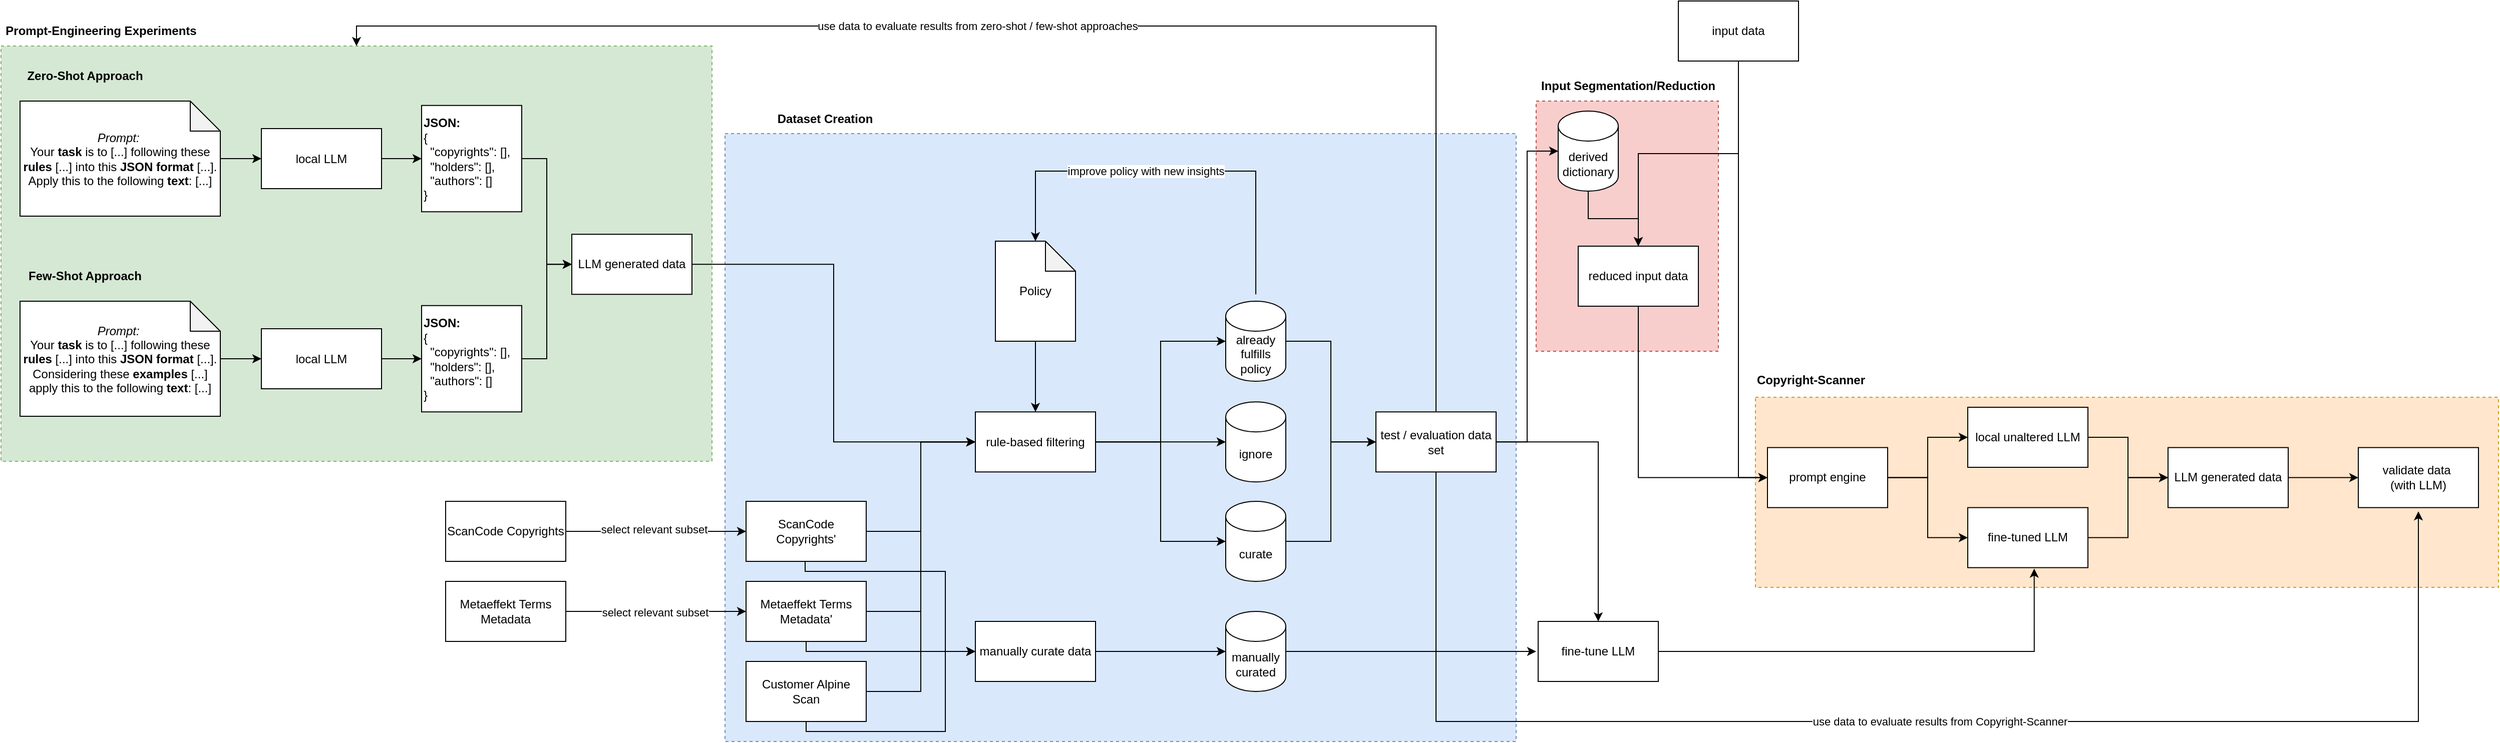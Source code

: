 <mxfile version="27.1.4">
  <diagram name="Seite-1" id="PImQ8ZvpbGjvDetX5D6X">
    <mxGraphModel dx="3667" dy="1220" grid="1" gridSize="10" guides="1" tooltips="1" connect="1" arrows="1" fold="1" page="1" pageScale="1" pageWidth="1169" pageHeight="827" math="0" shadow="0">
      <root>
        <mxCell id="0" />
        <mxCell id="1" parent="0" />
        <mxCell id="YWCcuyN2tKBoMI5iw6fs-143" value="" style="rounded=0;whiteSpace=wrap;html=1;dashed=1;fillColor=#dae8fc;strokeColor=#6c8ebf;" vertex="1" parent="1">
          <mxGeometry x="630" y="152.5" width="790" height="607.5" as="geometry" />
        </mxCell>
        <mxCell id="YWCcuyN2tKBoMI5iw6fs-134" value="" style="rounded=0;whiteSpace=wrap;html=1;dashed=1;fillColor=#ffe6cc;strokeColor=#d79b00;" vertex="1" parent="1">
          <mxGeometry x="1659" y="416" width="742" height="190" as="geometry" />
        </mxCell>
        <mxCell id="YWCcuyN2tKBoMI5iw6fs-127" value="" style="rounded=0;whiteSpace=wrap;html=1;dashed=1;fillColor=#f8cecc;strokeColor=#b85450;" vertex="1" parent="1">
          <mxGeometry x="1440" y="120" width="182" height="250" as="geometry" />
        </mxCell>
        <mxCell id="YWCcuyN2tKBoMI5iw6fs-34" value="" style="rounded=0;whiteSpace=wrap;html=1;dashed=1;fillColor=#d5e8d4;strokeColor=#82b366;" vertex="1" parent="1">
          <mxGeometry x="-93" y="65" width="710" height="415" as="geometry" />
        </mxCell>
        <mxCell id="YWCcuyN2tKBoMI5iw6fs-6" value="" style="edgeStyle=orthogonalEdgeStyle;rounded=0;orthogonalLoop=1;jettySize=auto;html=1;entryX=0;entryY=0.5;entryDx=0;entryDy=0;" edge="1" parent="1" source="YWCcuyN2tKBoMI5iw6fs-1" target="YWCcuyN2tKBoMI5iw6fs-5">
          <mxGeometry x="0.007" relative="1" as="geometry">
            <mxPoint as="offset" />
          </mxGeometry>
        </mxCell>
        <mxCell id="YWCcuyN2tKBoMI5iw6fs-1" value="local LLM" style="rounded=0;whiteSpace=wrap;html=1;" vertex="1" parent="1">
          <mxGeometry x="167" y="147.5" width="120" height="60" as="geometry" />
        </mxCell>
        <mxCell id="YWCcuyN2tKBoMI5iw6fs-4" value="" style="edgeStyle=orthogonalEdgeStyle;rounded=0;orthogonalLoop=1;jettySize=auto;html=1;entryX=0;entryY=0.5;entryDx=0;entryDy=0;" edge="1" parent="1" source="YWCcuyN2tKBoMI5iw6fs-3" target="YWCcuyN2tKBoMI5iw6fs-1">
          <mxGeometry relative="1" as="geometry" />
        </mxCell>
        <mxCell id="YWCcuyN2tKBoMI5iw6fs-3" value="&lt;div&gt;&lt;i&gt;Prompt:&amp;nbsp;&lt;/i&gt;&lt;br&gt;&lt;/div&gt;&lt;div&gt;Your &lt;b&gt;task&lt;/b&gt; is to [...] following these &lt;b&gt;rules&lt;/b&gt; [...] into this &lt;b&gt;JSON format&lt;/b&gt; [...]. Apply this to the following &lt;b&gt;text&lt;/b&gt;: [...]&lt;/div&gt;" style="shape=note;whiteSpace=wrap;html=1;backgroundOutline=1;darkOpacity=0.05;" vertex="1" parent="1">
          <mxGeometry x="-74" y="120" width="200" height="115" as="geometry" />
        </mxCell>
        <mxCell id="YWCcuyN2tKBoMI5iw6fs-77" style="edgeStyle=orthogonalEdgeStyle;rounded=0;orthogonalLoop=1;jettySize=auto;html=1;exitX=1;exitY=0.5;exitDx=0;exitDy=0;entryX=0;entryY=0.5;entryDx=0;entryDy=0;" edge="1" parent="1" source="YWCcuyN2tKBoMI5iw6fs-5" target="YWCcuyN2tKBoMI5iw6fs-76">
          <mxGeometry relative="1" as="geometry" />
        </mxCell>
        <mxCell id="YWCcuyN2tKBoMI5iw6fs-5" value="&lt;div&gt;&lt;b&gt;JSON:&lt;/b&gt;&lt;/div&gt;&lt;div align=&quot;left&quot;&gt;{&lt;br&gt;&amp;nbsp; &quot;copyrights&quot;: [],&lt;br&gt;&amp;nbsp; &quot;holders&quot;: [],&lt;br&gt;&amp;nbsp; &quot;authors&quot;: []&lt;br&gt;}&lt;/div&gt;" style="rounded=0;whiteSpace=wrap;html=1;align=left;" vertex="1" parent="1">
          <mxGeometry x="327" y="124.38" width="100" height="106.25" as="geometry" />
        </mxCell>
        <mxCell id="YWCcuyN2tKBoMI5iw6fs-7" value="&lt;b&gt;Zero-Shot Approach&lt;/b&gt;" style="text;html=1;align=center;verticalAlign=middle;whiteSpace=wrap;rounded=0;" vertex="1" parent="1">
          <mxGeometry x="-74" y="80" width="130" height="30" as="geometry" />
        </mxCell>
        <mxCell id="YWCcuyN2tKBoMI5iw6fs-13" value="&lt;b&gt;Few-Shot Approach&lt;/b&gt;" style="text;html=1;align=center;verticalAlign=middle;whiteSpace=wrap;rounded=0;" vertex="1" parent="1">
          <mxGeometry x="-74" y="280" width="130" height="30" as="geometry" />
        </mxCell>
        <mxCell id="YWCcuyN2tKBoMI5iw6fs-14" value="" style="edgeStyle=orthogonalEdgeStyle;rounded=0;orthogonalLoop=1;jettySize=auto;html=1;entryX=0;entryY=0.5;entryDx=0;entryDy=0;" edge="1" parent="1" source="YWCcuyN2tKBoMI5iw6fs-15" target="YWCcuyN2tKBoMI5iw6fs-18">
          <mxGeometry relative="1" as="geometry" />
        </mxCell>
        <mxCell id="YWCcuyN2tKBoMI5iw6fs-15" value="local LLM" style="rounded=0;whiteSpace=wrap;html=1;" vertex="1" parent="1">
          <mxGeometry x="167" y="347.51" width="120" height="60" as="geometry" />
        </mxCell>
        <mxCell id="YWCcuyN2tKBoMI5iw6fs-16" value="" style="edgeStyle=orthogonalEdgeStyle;rounded=0;orthogonalLoop=1;jettySize=auto;html=1;entryX=0;entryY=0.5;entryDx=0;entryDy=0;" edge="1" parent="1" source="YWCcuyN2tKBoMI5iw6fs-17" target="YWCcuyN2tKBoMI5iw6fs-15">
          <mxGeometry relative="1" as="geometry" />
        </mxCell>
        <mxCell id="YWCcuyN2tKBoMI5iw6fs-17" value="&lt;div&gt;&lt;i&gt;Prompt:&amp;nbsp;&lt;/i&gt;&lt;br&gt;&lt;/div&gt;&lt;div&gt;Your &lt;b&gt;task&lt;/b&gt; is to [...] following these &lt;b&gt;rules&lt;/b&gt; [...] into this &lt;b&gt;JSON format&lt;/b&gt; [...]. Considering these &lt;b&gt;examples&lt;/b&gt; [...] apply this to the following &lt;b&gt;text&lt;/b&gt;: [...]&lt;/div&gt;" style="shape=note;whiteSpace=wrap;html=1;backgroundOutline=1;darkOpacity=0.05;" vertex="1" parent="1">
          <mxGeometry x="-74" y="320" width="200" height="115" as="geometry" />
        </mxCell>
        <mxCell id="YWCcuyN2tKBoMI5iw6fs-78" style="edgeStyle=orthogonalEdgeStyle;rounded=0;orthogonalLoop=1;jettySize=auto;html=1;entryX=0;entryY=0.5;entryDx=0;entryDy=0;" edge="1" parent="1" source="YWCcuyN2tKBoMI5iw6fs-18" target="YWCcuyN2tKBoMI5iw6fs-76">
          <mxGeometry relative="1" as="geometry" />
        </mxCell>
        <mxCell id="YWCcuyN2tKBoMI5iw6fs-18" value="&lt;div&gt;&lt;b&gt;JSON:&lt;/b&gt;&lt;/div&gt;&lt;div align=&quot;left&quot;&gt;{&lt;br&gt;&amp;nbsp; &quot;copyrights&quot;: [],&lt;br&gt;&amp;nbsp; &quot;holders&quot;: [],&lt;br&gt;&amp;nbsp; &quot;authors&quot;: []&lt;br&gt;}&lt;/div&gt;" style="rounded=0;whiteSpace=wrap;html=1;align=left;" vertex="1" parent="1">
          <mxGeometry x="327" y="324.38" width="100" height="106.25" as="geometry" />
        </mxCell>
        <mxCell id="YWCcuyN2tKBoMI5iw6fs-37" style="edgeStyle=orthogonalEdgeStyle;rounded=0;orthogonalLoop=1;jettySize=auto;html=1;entryX=0;entryY=0.5;entryDx=0;entryDy=0;" edge="1" parent="1" source="YWCcuyN2tKBoMI5iw6fs-19" target="YWCcuyN2tKBoMI5iw6fs-36">
          <mxGeometry relative="1" as="geometry" />
        </mxCell>
        <mxCell id="YWCcuyN2tKBoMI5iw6fs-38" value="select relevant subset" style="edgeLabel;html=1;align=center;verticalAlign=middle;resizable=0;points=[];" vertex="1" connectable="0" parent="YWCcuyN2tKBoMI5iw6fs-37">
          <mxGeometry x="-0.024" y="2" relative="1" as="geometry">
            <mxPoint as="offset" />
          </mxGeometry>
        </mxCell>
        <mxCell id="YWCcuyN2tKBoMI5iw6fs-19" value="ScanCode Copyrights" style="rounded=0;whiteSpace=wrap;html=1;" vertex="1" parent="1">
          <mxGeometry x="351" y="520" width="120" height="60" as="geometry" />
        </mxCell>
        <mxCell id="YWCcuyN2tKBoMI5iw6fs-40" style="edgeStyle=orthogonalEdgeStyle;rounded=0;orthogonalLoop=1;jettySize=auto;html=1;entryX=0;entryY=0.5;entryDx=0;entryDy=0;" edge="1" parent="1" source="YWCcuyN2tKBoMI5iw6fs-20" target="YWCcuyN2tKBoMI5iw6fs-39">
          <mxGeometry relative="1" as="geometry" />
        </mxCell>
        <mxCell id="YWCcuyN2tKBoMI5iw6fs-43" value="select relevant subset" style="edgeLabel;html=1;align=center;verticalAlign=middle;resizable=0;points=[];" vertex="1" connectable="0" parent="YWCcuyN2tKBoMI5iw6fs-40">
          <mxGeometry x="-0.013" y="-1" relative="1" as="geometry">
            <mxPoint as="offset" />
          </mxGeometry>
        </mxCell>
        <mxCell id="YWCcuyN2tKBoMI5iw6fs-20" value="Metaeffekt Terms Metadata" style="rounded=0;whiteSpace=wrap;html=1;" vertex="1" parent="1">
          <mxGeometry x="351" y="600" width="120" height="60" as="geometry" />
        </mxCell>
        <mxCell id="YWCcuyN2tKBoMI5iw6fs-47" style="edgeStyle=orthogonalEdgeStyle;rounded=0;orthogonalLoop=1;jettySize=auto;html=1;entryX=0;entryY=0.5;entryDx=0;entryDy=0;" edge="1" parent="1" source="YWCcuyN2tKBoMI5iw6fs-21" target="YWCcuyN2tKBoMI5iw6fs-22">
          <mxGeometry relative="1" as="geometry" />
        </mxCell>
        <mxCell id="YWCcuyN2tKBoMI5iw6fs-67" style="edgeStyle=orthogonalEdgeStyle;rounded=0;orthogonalLoop=1;jettySize=auto;html=1;entryX=0;entryY=0.5;entryDx=0;entryDy=0;" edge="1" parent="1" source="YWCcuyN2tKBoMI5iw6fs-21" target="YWCcuyN2tKBoMI5iw6fs-61">
          <mxGeometry relative="1" as="geometry">
            <Array as="points">
              <mxPoint x="711" y="750" />
              <mxPoint x="850" y="750" />
              <mxPoint x="850" y="670" />
            </Array>
          </mxGeometry>
        </mxCell>
        <mxCell id="YWCcuyN2tKBoMI5iw6fs-21" value="Customer Alpine Scan" style="rounded=0;whiteSpace=wrap;html=1;" vertex="1" parent="1">
          <mxGeometry x="651" y="680" width="120" height="60" as="geometry" />
        </mxCell>
        <mxCell id="YWCcuyN2tKBoMI5iw6fs-22" value="rule-based filtering" style="rounded=0;whiteSpace=wrap;html=1;" vertex="1" parent="1">
          <mxGeometry x="880" y="430.63" width="120" height="60" as="geometry" />
        </mxCell>
        <mxCell id="YWCcuyN2tKBoMI5iw6fs-24" style="edgeStyle=orthogonalEdgeStyle;rounded=0;orthogonalLoop=1;jettySize=auto;html=1;entryX=0.5;entryY=0;entryDx=0;entryDy=0;" edge="1" parent="1" source="YWCcuyN2tKBoMI5iw6fs-23" target="YWCcuyN2tKBoMI5iw6fs-22">
          <mxGeometry relative="1" as="geometry" />
        </mxCell>
        <mxCell id="YWCcuyN2tKBoMI5iw6fs-23" value="Policy" style="shape=note;whiteSpace=wrap;html=1;backgroundOutline=1;darkOpacity=0.05;" vertex="1" parent="1">
          <mxGeometry x="900" y="260" width="80" height="100" as="geometry" />
        </mxCell>
        <mxCell id="YWCcuyN2tKBoMI5iw6fs-44" style="edgeStyle=orthogonalEdgeStyle;rounded=0;orthogonalLoop=1;jettySize=auto;html=1;entryX=0;entryY=0.5;entryDx=0;entryDy=0;" edge="1" parent="1" source="YWCcuyN2tKBoMI5iw6fs-36" target="YWCcuyN2tKBoMI5iw6fs-22">
          <mxGeometry relative="1" as="geometry" />
        </mxCell>
        <mxCell id="YWCcuyN2tKBoMI5iw6fs-65" style="edgeStyle=orthogonalEdgeStyle;rounded=0;orthogonalLoop=1;jettySize=auto;html=1;exitX=0.5;exitY=1;exitDx=0;exitDy=0;entryX=0;entryY=0.5;entryDx=0;entryDy=0;" edge="1" parent="1" source="YWCcuyN2tKBoMI5iw6fs-36" target="YWCcuyN2tKBoMI5iw6fs-61">
          <mxGeometry relative="1" as="geometry">
            <Array as="points">
              <mxPoint x="710" y="580" />
              <mxPoint x="710" y="590" />
              <mxPoint x="850" y="590" />
              <mxPoint x="850" y="670" />
            </Array>
          </mxGeometry>
        </mxCell>
        <mxCell id="YWCcuyN2tKBoMI5iw6fs-36" value="ScanCode Copyrights&#39;" style="rounded=0;whiteSpace=wrap;html=1;" vertex="1" parent="1">
          <mxGeometry x="651" y="520" width="120" height="60" as="geometry" />
        </mxCell>
        <mxCell id="YWCcuyN2tKBoMI5iw6fs-46" style="edgeStyle=orthogonalEdgeStyle;rounded=0;orthogonalLoop=1;jettySize=auto;html=1;entryX=0;entryY=0.5;entryDx=0;entryDy=0;" edge="1" parent="1" source="YWCcuyN2tKBoMI5iw6fs-39" target="YWCcuyN2tKBoMI5iw6fs-22">
          <mxGeometry relative="1" as="geometry" />
        </mxCell>
        <mxCell id="YWCcuyN2tKBoMI5iw6fs-66" style="edgeStyle=orthogonalEdgeStyle;rounded=0;orthogonalLoop=1;jettySize=auto;html=1;exitX=0.5;exitY=1;exitDx=0;exitDy=0;entryX=0;entryY=0.5;entryDx=0;entryDy=0;" edge="1" parent="1" source="YWCcuyN2tKBoMI5iw6fs-39" target="YWCcuyN2tKBoMI5iw6fs-61">
          <mxGeometry relative="1" as="geometry">
            <Array as="points">
              <mxPoint x="711" y="670" />
            </Array>
          </mxGeometry>
        </mxCell>
        <mxCell id="YWCcuyN2tKBoMI5iw6fs-39" value="Metaeffekt Terms Metadata&#39;" style="rounded=0;whiteSpace=wrap;html=1;" vertex="1" parent="1">
          <mxGeometry x="651" y="600" width="120" height="60" as="geometry" />
        </mxCell>
        <mxCell id="YWCcuyN2tKBoMI5iw6fs-55" style="edgeStyle=orthogonalEdgeStyle;rounded=0;orthogonalLoop=1;jettySize=auto;html=1;entryX=0.5;entryY=0;entryDx=0;entryDy=0;entryPerimeter=0;" edge="1" parent="1" target="YWCcuyN2tKBoMI5iw6fs-23">
          <mxGeometry relative="1" as="geometry">
            <mxPoint x="1160.048" y="313.13" as="sourcePoint" />
            <Array as="points">
              <mxPoint x="1160" y="190" />
              <mxPoint x="940" y="190" />
            </Array>
          </mxGeometry>
        </mxCell>
        <mxCell id="YWCcuyN2tKBoMI5iw6fs-56" value="improve policy with new insights" style="edgeLabel;html=1;align=center;verticalAlign=middle;resizable=0;points=[];" vertex="1" connectable="0" parent="YWCcuyN2tKBoMI5iw6fs-55">
          <mxGeometry x="0.127" relative="1" as="geometry">
            <mxPoint as="offset" />
          </mxGeometry>
        </mxCell>
        <mxCell id="YWCcuyN2tKBoMI5iw6fs-61" value="manually curate data" style="rounded=0;whiteSpace=wrap;html=1;" vertex="1" parent="1">
          <mxGeometry x="880" y="640" width="120" height="60" as="geometry" />
        </mxCell>
        <mxCell id="YWCcuyN2tKBoMI5iw6fs-75" style="edgeStyle=orthogonalEdgeStyle;rounded=0;orthogonalLoop=1;jettySize=auto;html=1;entryX=0.5;entryY=0;entryDx=0;entryDy=0;" edge="1" parent="1" target="YWCcuyN2tKBoMI5iw6fs-34">
          <mxGeometry relative="1" as="geometry">
            <mxPoint x="1340" y="430" as="sourcePoint" />
            <Array as="points">
              <mxPoint x="1340" y="45" />
              <mxPoint x="262" y="45" />
            </Array>
          </mxGeometry>
        </mxCell>
        <mxCell id="YWCcuyN2tKBoMI5iw6fs-94" value="use data to evaluate results from zero-shot / few-shot approaches" style="edgeLabel;html=1;align=center;verticalAlign=middle;resizable=0;points=[];" vertex="1" connectable="0" parent="YWCcuyN2tKBoMI5iw6fs-75">
          <mxGeometry x="0.137" relative="1" as="geometry">
            <mxPoint as="offset" />
          </mxGeometry>
        </mxCell>
        <mxCell id="YWCcuyN2tKBoMI5iw6fs-96" style="edgeStyle=orthogonalEdgeStyle;rounded=0;orthogonalLoop=1;jettySize=auto;html=1;" edge="1" parent="1" source="YWCcuyN2tKBoMI5iw6fs-71" target="YWCcuyN2tKBoMI5iw6fs-80">
          <mxGeometry relative="1" as="geometry" />
        </mxCell>
        <mxCell id="YWCcuyN2tKBoMI5iw6fs-145" style="edgeStyle=orthogonalEdgeStyle;rounded=0;orthogonalLoop=1;jettySize=auto;html=1;" edge="1" parent="1" source="YWCcuyN2tKBoMI5iw6fs-71">
          <mxGeometry relative="1" as="geometry">
            <mxPoint x="2321" y="530" as="targetPoint" />
            <Array as="points">
              <mxPoint x="1340" y="740" />
              <mxPoint x="2321" y="740" />
            </Array>
          </mxGeometry>
        </mxCell>
        <mxCell id="YWCcuyN2tKBoMI5iw6fs-146" value="use data to evaluate results from Copyright-Scanner" style="edgeLabel;html=1;align=center;verticalAlign=middle;resizable=0;points=[];" vertex="1" connectable="0" parent="YWCcuyN2tKBoMI5iw6fs-145">
          <mxGeometry x="0.045" relative="1" as="geometry">
            <mxPoint as="offset" />
          </mxGeometry>
        </mxCell>
        <mxCell id="YWCcuyN2tKBoMI5iw6fs-71" value="test / evaluation data set" style="rounded=0;whiteSpace=wrap;html=1;" vertex="1" parent="1">
          <mxGeometry x="1280" y="430.63" width="120" height="60" as="geometry" />
        </mxCell>
        <mxCell id="YWCcuyN2tKBoMI5iw6fs-79" style="edgeStyle=orthogonalEdgeStyle;rounded=0;orthogonalLoop=1;jettySize=auto;html=1;entryX=0;entryY=0.5;entryDx=0;entryDy=0;" edge="1" parent="1" source="YWCcuyN2tKBoMI5iw6fs-76" target="YWCcuyN2tKBoMI5iw6fs-22">
          <mxGeometry relative="1" as="geometry" />
        </mxCell>
        <mxCell id="YWCcuyN2tKBoMI5iw6fs-76" value="LLM generated data" style="rounded=0;whiteSpace=wrap;html=1;" vertex="1" parent="1">
          <mxGeometry x="477" y="253.13" width="120" height="60" as="geometry" />
        </mxCell>
        <mxCell id="YWCcuyN2tKBoMI5iw6fs-80" value="fine-tune LLM" style="rounded=0;whiteSpace=wrap;html=1;" vertex="1" parent="1">
          <mxGeometry x="1442" y="640" width="120" height="60" as="geometry" />
        </mxCell>
        <mxCell id="YWCcuyN2tKBoMI5iw6fs-88" style="edgeStyle=orthogonalEdgeStyle;rounded=0;orthogonalLoop=1;jettySize=auto;html=1;entryX=0;entryY=0.5;entryDx=0;entryDy=0;" edge="1" parent="1" source="YWCcuyN2tKBoMI5iw6fs-84" target="YWCcuyN2tKBoMI5iw6fs-71">
          <mxGeometry relative="1" as="geometry" />
        </mxCell>
        <mxCell id="YWCcuyN2tKBoMI5iw6fs-84" value="already fulfills policy" style="shape=cylinder3;whiteSpace=wrap;html=1;boundedLbl=1;backgroundOutline=1;size=15;" vertex="1" parent="1">
          <mxGeometry x="1130" y="320" width="60" height="80" as="geometry" />
        </mxCell>
        <mxCell id="YWCcuyN2tKBoMI5iw6fs-85" value="ignore" style="shape=cylinder3;whiteSpace=wrap;html=1;boundedLbl=1;backgroundOutline=1;size=15;" vertex="1" parent="1">
          <mxGeometry x="1130" y="420.63" width="60" height="80" as="geometry" />
        </mxCell>
        <mxCell id="YWCcuyN2tKBoMI5iw6fs-90" style="edgeStyle=orthogonalEdgeStyle;rounded=0;orthogonalLoop=1;jettySize=auto;html=1;entryX=0;entryY=0.5;entryDx=0;entryDy=0;" edge="1" parent="1" source="YWCcuyN2tKBoMI5iw6fs-86" target="YWCcuyN2tKBoMI5iw6fs-71">
          <mxGeometry relative="1" as="geometry" />
        </mxCell>
        <mxCell id="YWCcuyN2tKBoMI5iw6fs-86" value="curate" style="shape=cylinder3;whiteSpace=wrap;html=1;boundedLbl=1;backgroundOutline=1;size=15;" vertex="1" parent="1">
          <mxGeometry x="1130" y="520" width="60" height="80" as="geometry" />
        </mxCell>
        <mxCell id="YWCcuyN2tKBoMI5iw6fs-92" style="edgeStyle=orthogonalEdgeStyle;rounded=0;orthogonalLoop=1;jettySize=auto;html=1;" edge="1" parent="1" source="YWCcuyN2tKBoMI5iw6fs-91">
          <mxGeometry relative="1" as="geometry">
            <mxPoint x="1440" y="670" as="targetPoint" />
          </mxGeometry>
        </mxCell>
        <mxCell id="YWCcuyN2tKBoMI5iw6fs-91" value="manually curated" style="shape=cylinder3;whiteSpace=wrap;html=1;boundedLbl=1;backgroundOutline=1;size=15;" vertex="1" parent="1">
          <mxGeometry x="1130" y="630" width="60" height="80" as="geometry" />
        </mxCell>
        <mxCell id="YWCcuyN2tKBoMI5iw6fs-93" style="edgeStyle=orthogonalEdgeStyle;rounded=0;orthogonalLoop=1;jettySize=auto;html=1;entryX=0;entryY=0.5;entryDx=0;entryDy=0;entryPerimeter=0;" edge="1" parent="1" source="YWCcuyN2tKBoMI5iw6fs-61" target="YWCcuyN2tKBoMI5iw6fs-91">
          <mxGeometry relative="1" as="geometry" />
        </mxCell>
        <mxCell id="YWCcuyN2tKBoMI5iw6fs-104" style="edgeStyle=orthogonalEdgeStyle;rounded=0;orthogonalLoop=1;jettySize=auto;html=1;entryX=0;entryY=0.5;entryDx=0;entryDy=0;" edge="1" parent="1" source="YWCcuyN2tKBoMI5iw6fs-100" target="YWCcuyN2tKBoMI5iw6fs-102">
          <mxGeometry relative="1" as="geometry" />
        </mxCell>
        <mxCell id="YWCcuyN2tKBoMI5iw6fs-130" style="edgeStyle=orthogonalEdgeStyle;rounded=0;orthogonalLoop=1;jettySize=auto;html=1;entryX=0;entryY=0.5;entryDx=0;entryDy=0;" edge="1" parent="1" source="YWCcuyN2tKBoMI5iw6fs-100" target="YWCcuyN2tKBoMI5iw6fs-128">
          <mxGeometry relative="1" as="geometry" />
        </mxCell>
        <mxCell id="YWCcuyN2tKBoMI5iw6fs-100" value="prompt engine" style="rounded=0;whiteSpace=wrap;html=1;" vertex="1" parent="1">
          <mxGeometry x="1671" y="466.26" width="120" height="60" as="geometry" />
        </mxCell>
        <mxCell id="YWCcuyN2tKBoMI5iw6fs-106" style="edgeStyle=orthogonalEdgeStyle;rounded=0;orthogonalLoop=1;jettySize=auto;html=1;entryX=0;entryY=0.5;entryDx=0;entryDy=0;" edge="1" parent="1" source="YWCcuyN2tKBoMI5iw6fs-102" target="YWCcuyN2tKBoMI5iw6fs-105">
          <mxGeometry relative="1" as="geometry" />
        </mxCell>
        <mxCell id="YWCcuyN2tKBoMI5iw6fs-102" value="fine-tuned LLM" style="rounded=0;whiteSpace=wrap;html=1;" vertex="1" parent="1">
          <mxGeometry x="1871" y="526.26" width="120" height="60" as="geometry" />
        </mxCell>
        <mxCell id="YWCcuyN2tKBoMI5iw6fs-103" style="edgeStyle=orthogonalEdgeStyle;rounded=0;orthogonalLoop=1;jettySize=auto;html=1;entryX=0.553;entryY=1.016;entryDx=0;entryDy=0;entryPerimeter=0;exitX=1;exitY=0.5;exitDx=0;exitDy=0;" edge="1" parent="1" source="YWCcuyN2tKBoMI5iw6fs-80" target="YWCcuyN2tKBoMI5iw6fs-102">
          <mxGeometry relative="1" as="geometry">
            <mxPoint x="1422" y="670.048" as="sourcePoint" />
          </mxGeometry>
        </mxCell>
        <mxCell id="YWCcuyN2tKBoMI5iw6fs-108" style="edgeStyle=orthogonalEdgeStyle;rounded=0;orthogonalLoop=1;jettySize=auto;html=1;entryX=0;entryY=0.5;entryDx=0;entryDy=0;" edge="1" parent="1" source="YWCcuyN2tKBoMI5iw6fs-105" target="YWCcuyN2tKBoMI5iw6fs-107">
          <mxGeometry relative="1" as="geometry" />
        </mxCell>
        <mxCell id="YWCcuyN2tKBoMI5iw6fs-105" value="LLM generated data" style="rounded=0;whiteSpace=wrap;html=1;" vertex="1" parent="1">
          <mxGeometry x="2071" y="466.26" width="120" height="60" as="geometry" />
        </mxCell>
        <mxCell id="YWCcuyN2tKBoMI5iw6fs-107" value="&lt;div&gt;validate data&amp;nbsp;&lt;/div&gt;&lt;div&gt;(with LLM)&lt;/div&gt;" style="rounded=0;whiteSpace=wrap;html=1;" vertex="1" parent="1">
          <mxGeometry x="2261" y="466.26" width="120" height="60" as="geometry" />
        </mxCell>
        <mxCell id="YWCcuyN2tKBoMI5iw6fs-125" style="edgeStyle=orthogonalEdgeStyle;rounded=0;orthogonalLoop=1;jettySize=auto;html=1;entryX=0.5;entryY=0;entryDx=0;entryDy=0;" edge="1" parent="1" source="YWCcuyN2tKBoMI5iw6fs-117" target="YWCcuyN2tKBoMI5iw6fs-122">
          <mxGeometry relative="1" as="geometry" />
        </mxCell>
        <mxCell id="YWCcuyN2tKBoMI5iw6fs-141" style="edgeStyle=orthogonalEdgeStyle;rounded=0;orthogonalLoop=1;jettySize=auto;html=1;entryX=0;entryY=0.5;entryDx=0;entryDy=0;" edge="1" parent="1" source="YWCcuyN2tKBoMI5iw6fs-117" target="YWCcuyN2tKBoMI5iw6fs-100">
          <mxGeometry relative="1" as="geometry" />
        </mxCell>
        <mxCell id="YWCcuyN2tKBoMI5iw6fs-117" value="input data" style="rounded=0;whiteSpace=wrap;html=1;" vertex="1" parent="1">
          <mxGeometry x="1582" y="20" width="120" height="60" as="geometry" />
        </mxCell>
        <mxCell id="YWCcuyN2tKBoMI5iw6fs-123" style="edgeStyle=orthogonalEdgeStyle;rounded=0;orthogonalLoop=1;jettySize=auto;html=1;exitX=0.5;exitY=1;exitDx=0;exitDy=0;exitPerimeter=0;entryX=0.5;entryY=0;entryDx=0;entryDy=0;" edge="1" parent="1" source="YWCcuyN2tKBoMI5iw6fs-120" target="YWCcuyN2tKBoMI5iw6fs-122">
          <mxGeometry relative="1" as="geometry" />
        </mxCell>
        <mxCell id="YWCcuyN2tKBoMI5iw6fs-120" value="derived dictionary" style="shape=cylinder3;whiteSpace=wrap;html=1;boundedLbl=1;backgroundOutline=1;size=15;" vertex="1" parent="1">
          <mxGeometry x="1462" y="130" width="60" height="80" as="geometry" />
        </mxCell>
        <mxCell id="YWCcuyN2tKBoMI5iw6fs-121" style="edgeStyle=orthogonalEdgeStyle;rounded=0;orthogonalLoop=1;jettySize=auto;html=1;entryX=0;entryY=0.5;entryDx=0;entryDy=0;entryPerimeter=0;exitX=1;exitY=0.5;exitDx=0;exitDy=0;" edge="1" parent="1" source="YWCcuyN2tKBoMI5iw6fs-71" target="YWCcuyN2tKBoMI5iw6fs-120">
          <mxGeometry relative="1" as="geometry">
            <mxPoint x="1422" y="460.619" as="sourcePoint" />
          </mxGeometry>
        </mxCell>
        <mxCell id="YWCcuyN2tKBoMI5iw6fs-140" style="edgeStyle=orthogonalEdgeStyle;rounded=0;orthogonalLoop=1;jettySize=auto;html=1;entryX=0;entryY=0.5;entryDx=0;entryDy=0;" edge="1" parent="1" source="YWCcuyN2tKBoMI5iw6fs-122" target="YWCcuyN2tKBoMI5iw6fs-100">
          <mxGeometry relative="1" as="geometry">
            <Array as="points">
              <mxPoint x="1542" y="496" />
            </Array>
          </mxGeometry>
        </mxCell>
        <mxCell id="YWCcuyN2tKBoMI5iw6fs-122" value="reduced input data" style="rounded=0;whiteSpace=wrap;html=1;" vertex="1" parent="1">
          <mxGeometry x="1482" y="265" width="120" height="60" as="geometry" />
        </mxCell>
        <mxCell id="YWCcuyN2tKBoMI5iw6fs-131" style="edgeStyle=orthogonalEdgeStyle;rounded=0;orthogonalLoop=1;jettySize=auto;html=1;entryX=0;entryY=0.5;entryDx=0;entryDy=0;" edge="1" parent="1" source="YWCcuyN2tKBoMI5iw6fs-128" target="YWCcuyN2tKBoMI5iw6fs-105">
          <mxGeometry relative="1" as="geometry" />
        </mxCell>
        <mxCell id="YWCcuyN2tKBoMI5iw6fs-128" value="local unaltered LLM" style="rounded=0;whiteSpace=wrap;html=1;" vertex="1" parent="1">
          <mxGeometry x="1871" y="426" width="120" height="60" as="geometry" />
        </mxCell>
        <mxCell id="YWCcuyN2tKBoMI5iw6fs-135" value="Prompt-Engineering Experiments" style="text;html=1;align=center;verticalAlign=middle;whiteSpace=wrap;rounded=0;fontStyle=1" vertex="1" parent="1">
          <mxGeometry x="-93" y="35" width="200" height="30" as="geometry" />
        </mxCell>
        <mxCell id="YWCcuyN2tKBoMI5iw6fs-136" value="&lt;b&gt;Input Segmentation/Reduction&lt;/b&gt;" style="text;html=1;align=center;verticalAlign=middle;whiteSpace=wrap;rounded=0;" vertex="1" parent="1">
          <mxGeometry x="1442" y="90" width="180" height="30" as="geometry" />
        </mxCell>
        <mxCell id="YWCcuyN2tKBoMI5iw6fs-139" value="&lt;b&gt;Copyright-Scanner&lt;/b&gt;" style="text;html=1;align=center;verticalAlign=middle;whiteSpace=wrap;rounded=0;" vertex="1" parent="1">
          <mxGeometry x="1659" y="384" width="111" height="30" as="geometry" />
        </mxCell>
        <mxCell id="YWCcuyN2tKBoMI5iw6fs-144" value="Dataset Creation" style="text;html=1;align=center;verticalAlign=middle;whiteSpace=wrap;rounded=0;fontStyle=1" vertex="1" parent="1">
          <mxGeometry x="630" y="122.5" width="200" height="30" as="geometry" />
        </mxCell>
        <mxCell id="YWCcuyN2tKBoMI5iw6fs-153" style="edgeStyle=orthogonalEdgeStyle;rounded=0;orthogonalLoop=1;jettySize=auto;html=1;entryX=0;entryY=0.5;entryDx=0;entryDy=0;entryPerimeter=0;" edge="1" parent="1" source="YWCcuyN2tKBoMI5iw6fs-22" target="YWCcuyN2tKBoMI5iw6fs-84">
          <mxGeometry relative="1" as="geometry" />
        </mxCell>
        <mxCell id="YWCcuyN2tKBoMI5iw6fs-154" style="edgeStyle=orthogonalEdgeStyle;rounded=0;orthogonalLoop=1;jettySize=auto;html=1;entryX=0;entryY=0.5;entryDx=0;entryDy=0;entryPerimeter=0;" edge="1" parent="1" source="YWCcuyN2tKBoMI5iw6fs-22" target="YWCcuyN2tKBoMI5iw6fs-85">
          <mxGeometry relative="1" as="geometry" />
        </mxCell>
        <mxCell id="YWCcuyN2tKBoMI5iw6fs-155" style="edgeStyle=orthogonalEdgeStyle;rounded=0;orthogonalLoop=1;jettySize=auto;html=1;entryX=0;entryY=0.5;entryDx=0;entryDy=0;entryPerimeter=0;" edge="1" parent="1" source="YWCcuyN2tKBoMI5iw6fs-22" target="YWCcuyN2tKBoMI5iw6fs-86">
          <mxGeometry relative="1" as="geometry" />
        </mxCell>
      </root>
    </mxGraphModel>
  </diagram>
</mxfile>
